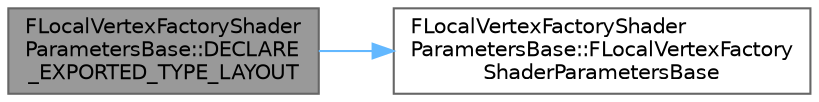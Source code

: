 digraph "FLocalVertexFactoryShaderParametersBase::DECLARE_EXPORTED_TYPE_LAYOUT"
{
 // INTERACTIVE_SVG=YES
 // LATEX_PDF_SIZE
  bgcolor="transparent";
  edge [fontname=Helvetica,fontsize=10,labelfontname=Helvetica,labelfontsize=10];
  node [fontname=Helvetica,fontsize=10,shape=box,height=0.2,width=0.4];
  rankdir="LR";
  Node1 [id="Node000001",label="FLocalVertexFactoryShader\lParametersBase::DECLARE\l_EXPORTED_TYPE_LAYOUT",height=0.2,width=0.4,color="gray40", fillcolor="grey60", style="filled", fontcolor="black",tooltip=" "];
  Node1 -> Node2 [id="edge1_Node000001_Node000002",color="steelblue1",style="solid",tooltip=" "];
  Node2 [id="Node000002",label="FLocalVertexFactoryShader\lParametersBase::FLocalVertexFactory\lShaderParametersBase",height=0.2,width=0.4,color="grey40", fillcolor="white", style="filled",URL="$d1/d9a/classFLocalVertexFactoryShaderParametersBase.html#a4603b562ff317babd40b2d318c51231c",tooltip=" "];
}
